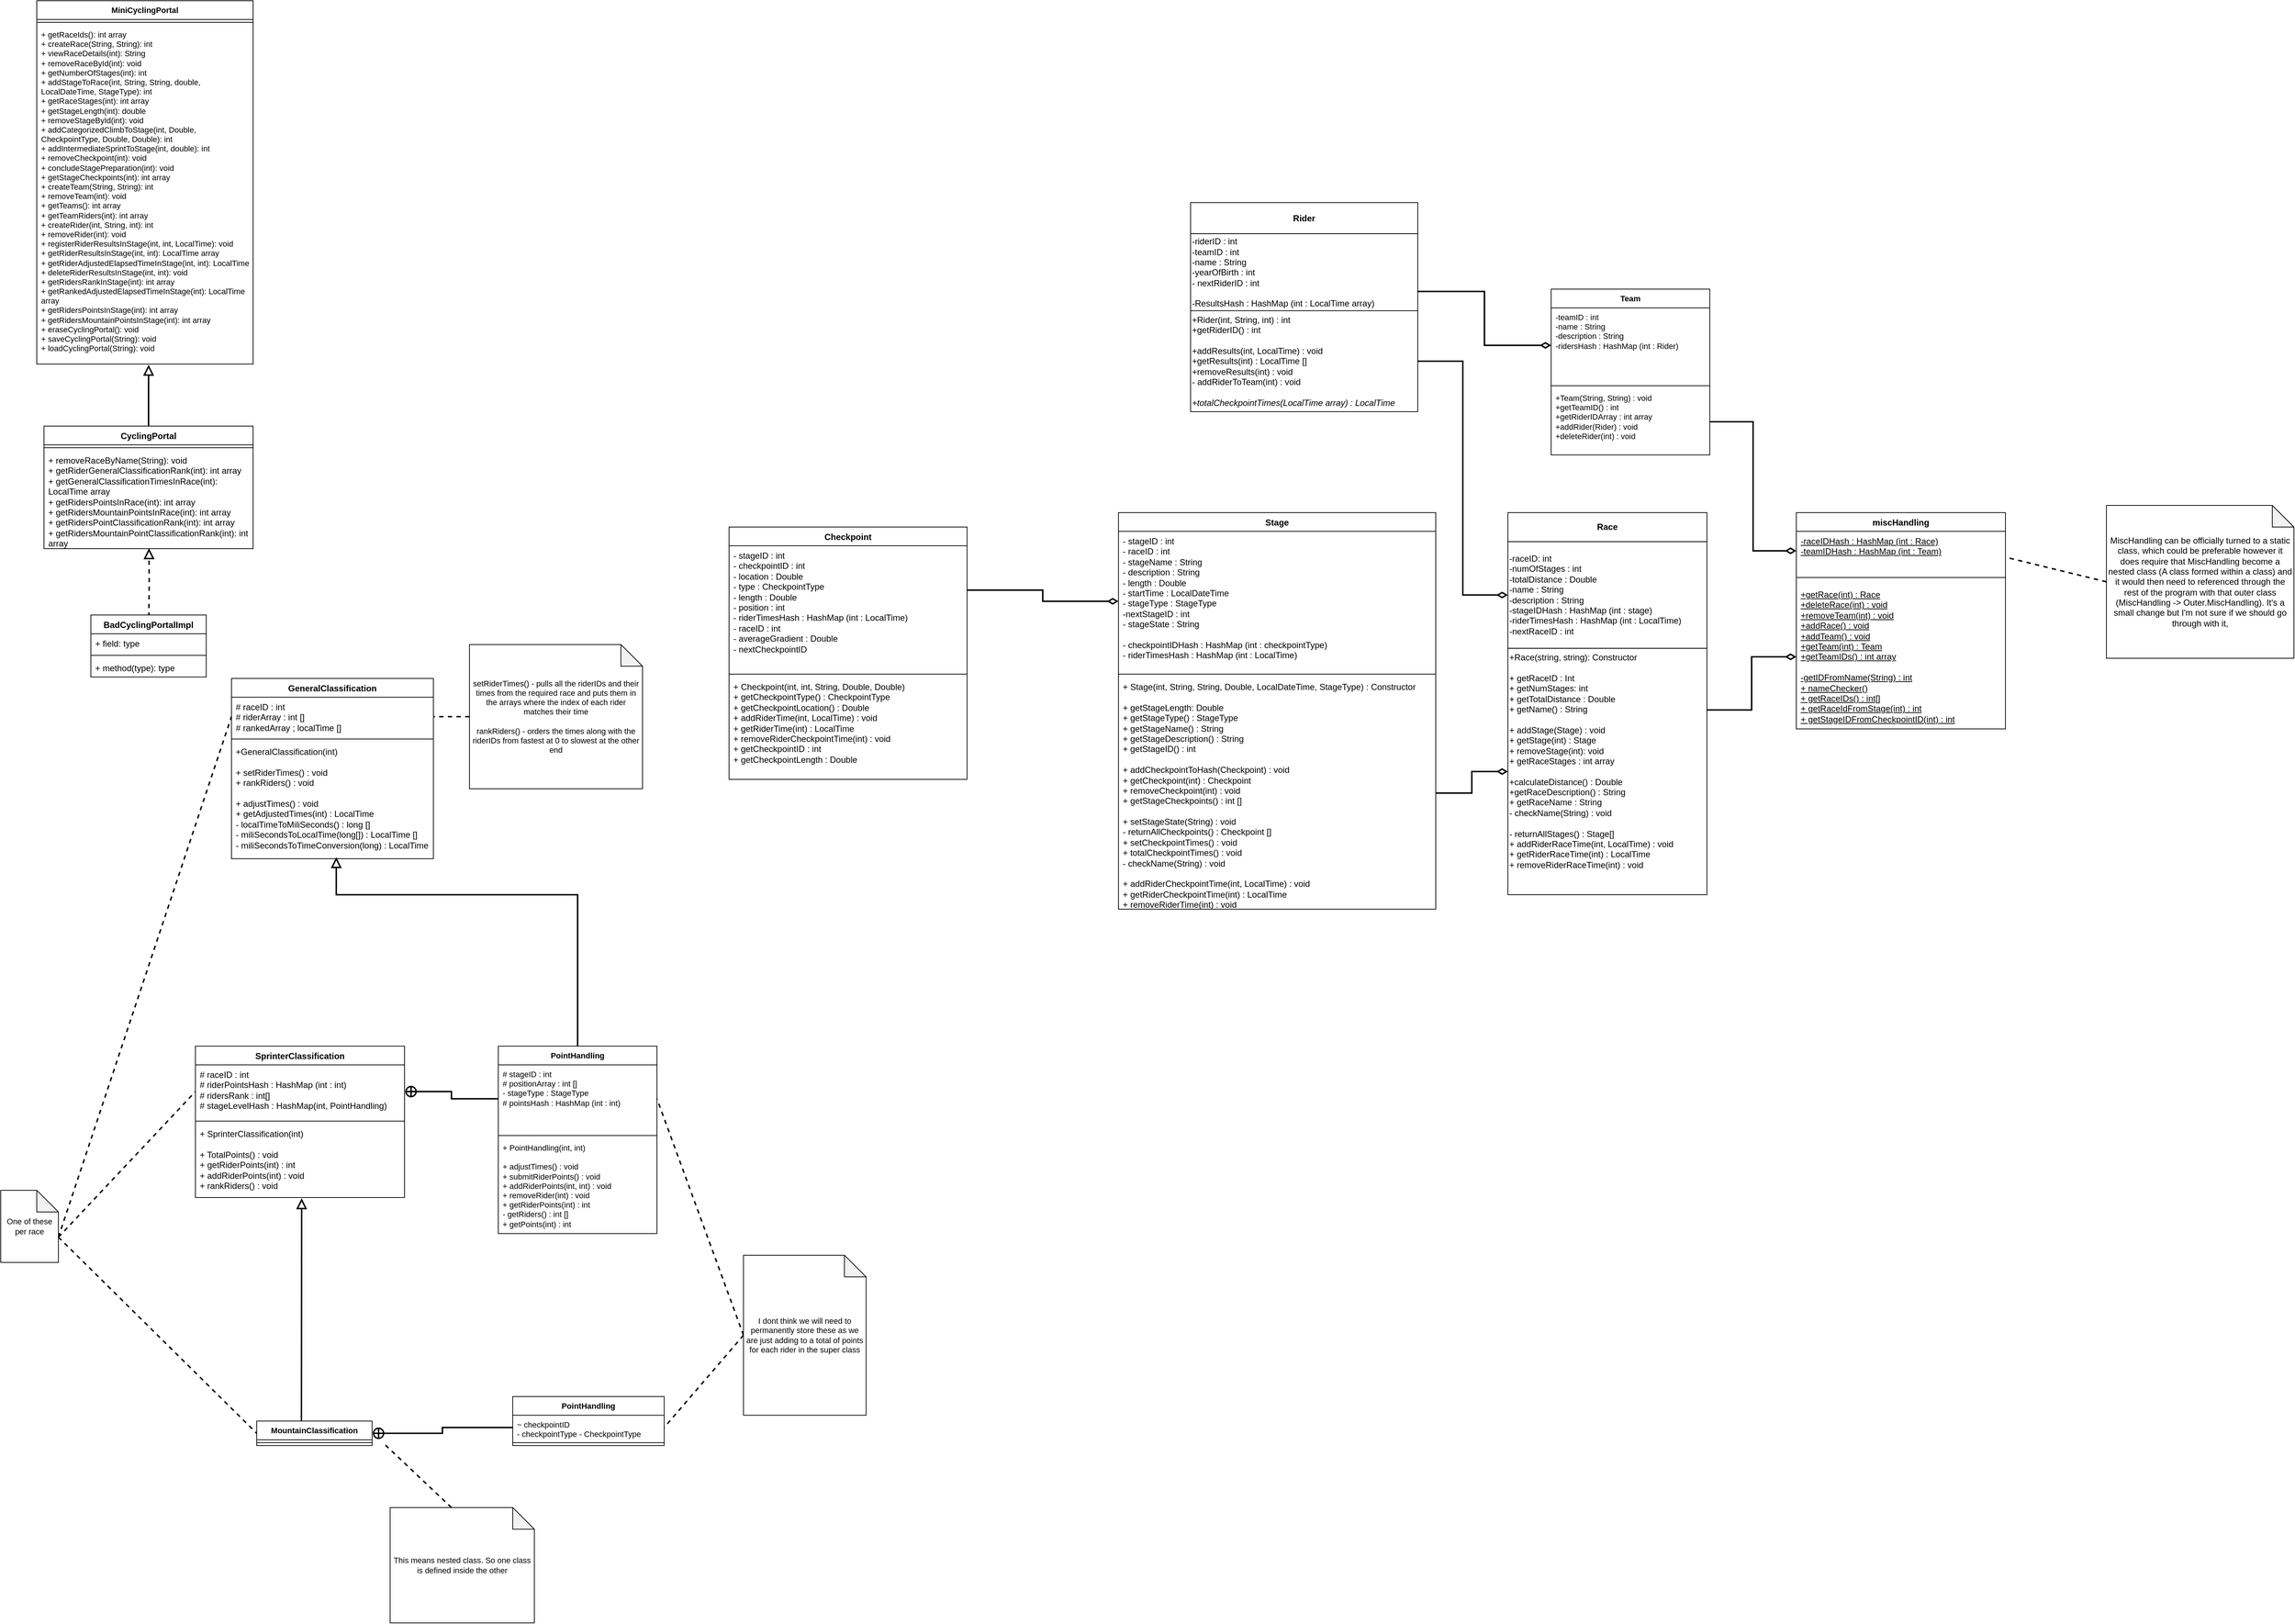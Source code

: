 <mxfile version="24.2.2" type="github">
  <diagram name="Page-1" id="q9JYpEjFwvB6e5CxQERE">
    <mxGraphModel dx="472" dy="1809" grid="1" gridSize="10" guides="1" tooltips="1" connect="1" arrows="1" fold="1" page="1" pageScale="1" pageWidth="827" pageHeight="1169" math="0" shadow="0">
      <root>
        <mxCell id="0" />
        <mxCell id="1" parent="0" />
        <mxCell id="rqDQW1-a-PWC5fzVs6pU-1" value="CyclingPortal" style="swimlane;fontStyle=1;align=center;verticalAlign=top;childLayout=stackLayout;horizontal=1;startSize=26;horizontalStack=0;resizeParent=1;resizeParentMax=0;resizeLast=0;collapsible=1;marginBottom=0;whiteSpace=wrap;html=1;" parent="1" vertex="1">
          <mxGeometry x="870" y="-120" width="290" height="170" as="geometry" />
        </mxCell>
        <mxCell id="rqDQW1-a-PWC5fzVs6pU-3" value="" style="line;strokeWidth=1;fillColor=none;align=left;verticalAlign=middle;spacingTop=-1;spacingLeft=3;spacingRight=3;rotatable=0;labelPosition=right;points=[];portConstraint=eastwest;strokeColor=inherit;" parent="rqDQW1-a-PWC5fzVs6pU-1" vertex="1">
          <mxGeometry y="26" width="290" height="8" as="geometry" />
        </mxCell>
        <mxCell id="rqDQW1-a-PWC5fzVs6pU-4" value="+ removeRaceByName(String): void&lt;br&gt;+ getRiderGeneralClassificationRank(int): int array&lt;br&gt;+ getGeneralClassificationTimesInRace(int): LocalTime array&lt;br&gt;+ getRidersPointsInRace(int): int array&lt;br&gt;+ getRidersMountainPointsInRace(int): int array&lt;br&gt;+ getRidersPointClassificationRank(int): int array&lt;br&gt;+ getRidersMountainPointClassificationRank(int): int array" style="text;strokeColor=none;fillColor=none;align=left;verticalAlign=top;spacingLeft=4;spacingRight=4;overflow=hidden;rotatable=0;points=[[0,0.5],[1,0.5]];portConstraint=eastwest;whiteSpace=wrap;html=1;" parent="rqDQW1-a-PWC5fzVs6pU-1" vertex="1">
          <mxGeometry y="34" width="290" height="136" as="geometry" />
        </mxCell>
        <mxCell id="rqDQW1-a-PWC5fzVs6pU-15" style="edgeStyle=orthogonalEdgeStyle;rounded=0;orthogonalLoop=1;jettySize=auto;html=1;strokeColor=default;strokeWidth=2;align=center;verticalAlign=middle;fontFamily=Helvetica;fontSize=11;fontColor=default;labelBackgroundColor=default;startSize=10;endArrow=block;endFill=0;endSize=10;dashed=1;entryX=0.502;entryY=0.996;entryDx=0;entryDy=0;entryPerimeter=0;exitX=0.409;exitY=-0.029;exitDx=0;exitDy=0;exitPerimeter=0;" parent="1" target="rqDQW1-a-PWC5fzVs6pU-4" edge="1">
          <mxGeometry relative="1" as="geometry">
            <mxPoint x="1000" y="96" as="targetPoint" />
            <mxPoint x="1015.44" y="144.506" as="sourcePoint" />
          </mxGeometry>
        </mxCell>
        <mxCell id="rqDQW1-a-PWC5fzVs6pU-9" value="BadCyclingPortalImpl" style="swimlane;fontStyle=1;align=center;verticalAlign=top;childLayout=stackLayout;horizontal=1;startSize=26;horizontalStack=0;resizeParent=1;resizeParentMax=0;resizeLast=0;collapsible=1;marginBottom=0;whiteSpace=wrap;html=1;" parent="1" vertex="1">
          <mxGeometry x="935" y="142" width="160" height="86" as="geometry" />
        </mxCell>
        <mxCell id="rqDQW1-a-PWC5fzVs6pU-10" value="+ field: type" style="text;strokeColor=none;fillColor=none;align=left;verticalAlign=top;spacingLeft=4;spacingRight=4;overflow=hidden;rotatable=0;points=[[0,0.5],[1,0.5]];portConstraint=eastwest;whiteSpace=wrap;html=1;" parent="rqDQW1-a-PWC5fzVs6pU-9" vertex="1">
          <mxGeometry y="26" width="160" height="26" as="geometry" />
        </mxCell>
        <mxCell id="rqDQW1-a-PWC5fzVs6pU-11" value="" style="line;strokeWidth=1;fillColor=none;align=left;verticalAlign=middle;spacingTop=-1;spacingLeft=3;spacingRight=3;rotatable=0;labelPosition=right;points=[];portConstraint=eastwest;strokeColor=inherit;" parent="rqDQW1-a-PWC5fzVs6pU-9" vertex="1">
          <mxGeometry y="52" width="160" height="8" as="geometry" />
        </mxCell>
        <mxCell id="rqDQW1-a-PWC5fzVs6pU-12" value="+ method(type): type" style="text;strokeColor=none;fillColor=none;align=left;verticalAlign=top;spacingLeft=4;spacingRight=4;overflow=hidden;rotatable=0;points=[[0,0.5],[1,0.5]];portConstraint=eastwest;whiteSpace=wrap;html=1;" parent="rqDQW1-a-PWC5fzVs6pU-9" vertex="1">
          <mxGeometry y="60" width="160" height="26" as="geometry" />
        </mxCell>
        <mxCell id="rqDQW1-a-PWC5fzVs6pU-17" value="MiniCyclingPortal" style="swimlane;fontStyle=1;align=center;verticalAlign=top;childLayout=stackLayout;horizontal=1;startSize=26;horizontalStack=0;resizeParent=1;resizeParentMax=0;resizeLast=0;collapsible=1;marginBottom=0;whiteSpace=wrap;html=1;fontFamily=Helvetica;fontSize=11;fontColor=default;labelBackgroundColor=default;" parent="1" vertex="1">
          <mxGeometry x="860" y="-710" width="300" height="504" as="geometry" />
        </mxCell>
        <mxCell id="rqDQW1-a-PWC5fzVs6pU-19" value="" style="line;strokeWidth=1;fillColor=none;align=left;verticalAlign=middle;spacingTop=-1;spacingLeft=3;spacingRight=3;rotatable=0;labelPosition=right;points=[];portConstraint=eastwest;strokeColor=inherit;fontFamily=Helvetica;fontSize=11;fontColor=default;labelBackgroundColor=default;" parent="rqDQW1-a-PWC5fzVs6pU-17" vertex="1">
          <mxGeometry y="26" width="300" height="8" as="geometry" />
        </mxCell>
        <mxCell id="rqDQW1-a-PWC5fzVs6pU-20" value="+ getRaceIds(): int array&lt;br&gt;+ createRace(String, String): int&lt;br&gt;+ viewRaceDetails(int): String&lt;br&gt;+ removeRaceById(int): void&lt;br&gt;+ getNumberOfStages(int): int&lt;br&gt;+ addStageToRace(int, String, String, double, LocalDateTime, StageType): int&lt;br&gt;+ getRaceStages(int): int array&lt;div&gt;+ getStageLength(int): double&lt;/div&gt;&lt;div&gt;+ removeStageById(int): void&lt;/div&gt;&lt;div&gt;+ addCategorizedClimbToStage(int, Double, CheckpointType, Double, Double): int&lt;/div&gt;&lt;div&gt;+ addIntermediateSprintToStage(int, double): int&lt;/div&gt;&lt;div&gt;+ removeCheckpoint(int): void&lt;/div&gt;&lt;div&gt;+ concludeStagePreparation(int): void&lt;/div&gt;&lt;div&gt;+ getStageCheckpoints(int): int array&lt;/div&gt;&lt;div&gt;+ createTeam(String, String): int&lt;/div&gt;&lt;div&gt;+ removeTeam(int): void&lt;/div&gt;&lt;div&gt;+ getTeams(): int array&lt;/div&gt;&lt;div&gt;+ getTeamRiders(int): int array&lt;/div&gt;&lt;div&gt;+ createRider(int, String, int): int&lt;/div&gt;&lt;div&gt;+ removeRider(int): void&lt;/div&gt;&lt;div&gt;+ registerRiderResultsInStage(int, int, LocalTime): void&lt;/div&gt;&lt;div&gt;+ getRiderResultsInStage(int, int): LocalTime array&lt;/div&gt;&lt;div&gt;+ getRiderAdjustedElapsedTimeInStage(int, int): LocalTime&lt;/div&gt;&lt;div&gt;+ deleteRiderResultsInStage(int, int): void&lt;/div&gt;&lt;div&gt;+ getRidersRankInStage(int): int array&lt;/div&gt;&lt;div&gt;+ getRankedAdjustedElapsedTimeInStage(int): LocalTime array&lt;/div&gt;&lt;div&gt;+ getRidersPointsInStage(int): int array&lt;/div&gt;&lt;div&gt;+ getRidersMountainPointsInStage(int): int array&lt;/div&gt;&lt;div&gt;+ eraseCyclingPortal(): void&lt;/div&gt;&lt;div&gt;+ saveCyclingPortal(String): void&lt;/div&gt;&lt;div&gt;+ loadCyclingPortal(String): void&lt;/div&gt;&lt;div&gt;&lt;br&gt;&lt;/div&gt;" style="text;strokeColor=none;fillColor=none;align=left;verticalAlign=top;spacingLeft=4;spacingRight=4;overflow=hidden;rotatable=0;points=[[0,0.5],[1,0.5]];portConstraint=eastwest;whiteSpace=wrap;html=1;fontFamily=Helvetica;fontSize=11;fontColor=default;labelBackgroundColor=default;" parent="rqDQW1-a-PWC5fzVs6pU-17" vertex="1">
          <mxGeometry y="34" width="300" height="470" as="geometry" />
        </mxCell>
        <mxCell id="rqDQW1-a-PWC5fzVs6pU-23" style="edgeStyle=orthogonalEdgeStyle;rounded=0;orthogonalLoop=1;jettySize=auto;html=1;exitX=0.5;exitY=0;exitDx=0;exitDy=0;entryX=0.517;entryY=1.002;entryDx=0;entryDy=0;entryPerimeter=0;strokeColor=default;strokeWidth=2;align=center;verticalAlign=middle;fontFamily=Helvetica;fontSize=11;fontColor=default;labelBackgroundColor=default;startSize=10;endArrow=block;endFill=0;endSize=10;" parent="1" source="rqDQW1-a-PWC5fzVs6pU-1" target="rqDQW1-a-PWC5fzVs6pU-20" edge="1">
          <mxGeometry relative="1" as="geometry" />
        </mxCell>
        <mxCell id="tfRxmP2xf75DcZiXR_N0-1" value="miscHandling" style="swimlane;fontStyle=1;align=center;verticalAlign=top;childLayout=stackLayout;horizontal=1;startSize=26;horizontalStack=0;resizeParent=1;resizeParentMax=0;resizeLast=0;collapsible=1;marginBottom=0;whiteSpace=wrap;html=1;" parent="1" vertex="1">
          <mxGeometry x="3300" width="290" height="300" as="geometry" />
        </mxCell>
        <mxCell id="tfRxmP2xf75DcZiXR_N0-2" value="&lt;u&gt;-raceIDHash : HashMap (int : Race)&lt;br&gt;-teamIDHash : HashMap (int : Team)&lt;/u&gt;" style="text;strokeColor=none;fillColor=none;align=left;verticalAlign=top;spacingLeft=4;spacingRight=4;overflow=hidden;rotatable=0;points=[[0,0.5],[1,0.5]];portConstraint=eastwest;whiteSpace=wrap;html=1;" parent="tfRxmP2xf75DcZiXR_N0-1" vertex="1">
          <mxGeometry y="26" width="290" height="54" as="geometry" />
        </mxCell>
        <mxCell id="tfRxmP2xf75DcZiXR_N0-3" value="" style="line;strokeWidth=1;fillColor=none;align=left;verticalAlign=middle;spacingTop=-1;spacingLeft=3;spacingRight=3;rotatable=0;labelPosition=right;points=[];portConstraint=eastwest;strokeColor=inherit;" parent="tfRxmP2xf75DcZiXR_N0-1" vertex="1">
          <mxGeometry y="80" width="290" height="20" as="geometry" />
        </mxCell>
        <mxCell id="tfRxmP2xf75DcZiXR_N0-4" value="&lt;div&gt;&lt;u&gt;+getRace(int) : Race&lt;/u&gt;&lt;/div&gt;&lt;div&gt;&lt;u&gt;+deleteRace(int) : void&lt;br&gt;&lt;/u&gt;&lt;/div&gt;&lt;u&gt;+removeTeam(int) : void&lt;br&gt;+addRace() : void&lt;br&gt;+addTeam() : void&lt;/u&gt;&lt;div&gt;&lt;u&gt;+getTeam(int) : Team&lt;br&gt;&lt;/u&gt;&lt;/div&gt;&lt;div&gt;&lt;u&gt;+getTeamIDs() : int array&lt;/u&gt;&lt;/div&gt;&lt;div&gt;&lt;u&gt;&lt;br&gt;&lt;/u&gt;&lt;/div&gt;&lt;div&gt;&lt;u&gt;-getIDFromName(String) : int&lt;br&gt;&lt;/u&gt;&lt;/div&gt;&lt;div&gt;&lt;u&gt;+ nameChecker()&lt;/u&gt;&lt;/div&gt;&lt;div&gt;&lt;u&gt;+ getRaceIDs() : int[]&lt;/u&gt;&lt;/div&gt;&lt;div&gt;&lt;u&gt;+ getRaceIdFromStage(int) : int&lt;/u&gt;&lt;/div&gt;&lt;div&gt;&lt;u&gt;+ getStageIDFromCheckpointID(int) : int&lt;/u&gt;&lt;br&gt;&lt;/div&gt;" style="text;strokeColor=none;fillColor=none;align=left;verticalAlign=top;spacingLeft=4;spacingRight=4;overflow=hidden;rotatable=0;points=[[0,0.5],[1,0.5]];portConstraint=eastwest;whiteSpace=wrap;html=1;" parent="tfRxmP2xf75DcZiXR_N0-1" vertex="1">
          <mxGeometry y="100" width="290" height="200" as="geometry" />
        </mxCell>
        <mxCell id="tfRxmP2xf75DcZiXR_N0-5" value="" style="group" parent="1" vertex="1" connectable="0">
          <mxGeometry x="2900" width="276" height="530" as="geometry" />
        </mxCell>
        <mxCell id="tfRxmP2xf75DcZiXR_N0-6" value="&lt;b&gt;Race&lt;/b&gt;" style="rounded=0;whiteSpace=wrap;html=1;" parent="tfRxmP2xf75DcZiXR_N0-5" vertex="1">
          <mxGeometry width="276.0" height="40.345" as="geometry" />
        </mxCell>
        <mxCell id="tfRxmP2xf75DcZiXR_N0-7" value="-raceID: int&lt;br&gt;&lt;div&gt;-numOfStages : int&lt;br&gt;&lt;/div&gt;&lt;div&gt;-totalDistance : Double&lt;br&gt;&lt;/div&gt;&lt;div&gt;-name : String&lt;br&gt;&lt;/div&gt;&lt;div&gt;-description : String&lt;br&gt;&lt;/div&gt;&lt;div&gt;-stageIDHash : HashMap (int : stage)&lt;br&gt;&lt;/div&gt;&lt;div&gt;-riderTimesHash : HashMap (int : LocalTime)&lt;/div&gt;&lt;div&gt;-nextRaceID : int&lt;br&gt;&lt;/div&gt;" style="rounded=0;whiteSpace=wrap;html=1;align=left;" parent="tfRxmP2xf75DcZiXR_N0-5" vertex="1">
          <mxGeometry y="40.345" width="276.0" height="147.931" as="geometry" />
        </mxCell>
        <mxCell id="tfRxmP2xf75DcZiXR_N0-8" value="&lt;div&gt;&lt;br&gt;&lt;/div&gt;+Race(string, string): Constructor&lt;div&gt;&lt;br&gt;&lt;div align=&quot;left&quot;&gt;+ getRaceID : Int &lt;br&gt;&lt;/div&gt;&lt;div align=&quot;left&quot;&gt;+ getNumStages: int&lt;/div&gt;&lt;div align=&quot;left&quot;&gt;+ getTotalDistance : Double&lt;br&gt;&lt;/div&gt;&lt;div align=&quot;left&quot;&gt;+ getName() : String&lt;/div&gt;&lt;div align=&quot;left&quot;&gt;&lt;br&gt;&lt;/div&gt;&lt;div&gt;+ addStage(Stage) : void&lt;br&gt;&lt;/div&gt;&lt;div&gt;+ getStage(int) : Stage&lt;/div&gt;&lt;div&gt;+ removeStage(int): void&lt;br&gt;&lt;/div&gt;&lt;div&gt;+ getRaceStages : int array&lt;/div&gt;&lt;div&gt;&lt;br&gt;&lt;/div&gt;&lt;div&gt;+calculateDistance() : Double&lt;/div&gt;&lt;div&gt;+getRaceDescription() : String&lt;/div&gt;&lt;div&gt;+ getRaceName : String&lt;/div&gt;&lt;div&gt;- checkName(String) : void&lt;/div&gt;&lt;div&gt;&lt;br&gt;&lt;/div&gt;&lt;div&gt;- returnAllStages() : Stage[]&lt;br&gt;&lt;/div&gt;&lt;div&gt;+ addRiderRaceTime(int, LocalTime) : void&lt;/div&gt;&lt;div&gt;+ getRiderRaceTime(int) : LocalTime&lt;/div&gt;&lt;div&gt;+ removeRiderRaceTime(int) : void&lt;/div&gt;&lt;div&gt;&lt;br&gt;&lt;/div&gt;&lt;div&gt;&lt;br&gt;&lt;/div&gt;&lt;div&gt;&lt;br&gt;&lt;/div&gt;&lt;/div&gt;" style="rounded=0;whiteSpace=wrap;html=1;align=left;" parent="tfRxmP2xf75DcZiXR_N0-5" vertex="1">
          <mxGeometry y="188.28" width="276" height="341.72" as="geometry" />
        </mxCell>
        <mxCell id="tfRxmP2xf75DcZiXR_N0-10" value="Stage" style="swimlane;fontStyle=1;align=center;verticalAlign=top;childLayout=stackLayout;horizontal=1;startSize=26;horizontalStack=0;resizeParent=1;resizeParentMax=0;resizeLast=0;collapsible=1;marginBottom=0;whiteSpace=wrap;html=1;" parent="1" vertex="1">
          <mxGeometry x="2360" width="440" height="550" as="geometry" />
        </mxCell>
        <mxCell id="tfRxmP2xf75DcZiXR_N0-11" value="&lt;div&gt;- stageID : int&lt;br&gt;&lt;/div&gt;&lt;div&gt;- raceID : int&lt;br&gt;&lt;/div&gt;&lt;div&gt;- stageName : String&lt;br&gt;&lt;/div&gt;&lt;div&gt;- description : String&lt;br&gt;&lt;/div&gt;&lt;div&gt;- length : Double&lt;br&gt;&lt;/div&gt;&lt;div&gt;- startTime : LocalDateTime&lt;br&gt;&lt;/div&gt;&lt;div&gt;- stageType : StageType&lt;/div&gt;&lt;div&gt;-nextStageID : int&lt;/div&gt;&lt;div&gt;- stageState : String&lt;br&gt;&lt;/div&gt;&lt;div&gt;&lt;br&gt;&lt;/div&gt;&lt;div&gt;- checkpointIDHash : HashMap (int : checkpointType)&lt;br&gt;&lt;/div&gt;&lt;div&gt;- riderTimesHash : HashMap (int : LocalTime)&lt;/div&gt;" style="text;strokeColor=none;fillColor=none;align=left;verticalAlign=top;spacingLeft=4;spacingRight=4;overflow=hidden;rotatable=0;points=[[0,0.5],[1,0.5]];portConstraint=eastwest;whiteSpace=wrap;html=1;" parent="tfRxmP2xf75DcZiXR_N0-10" vertex="1">
          <mxGeometry y="26" width="440" height="194" as="geometry" />
        </mxCell>
        <mxCell id="tfRxmP2xf75DcZiXR_N0-12" value="" style="line;strokeWidth=1;fillColor=none;align=left;verticalAlign=middle;spacingTop=-1;spacingLeft=3;spacingRight=3;rotatable=0;labelPosition=right;points=[];portConstraint=eastwest;strokeColor=inherit;" parent="tfRxmP2xf75DcZiXR_N0-10" vertex="1">
          <mxGeometry y="220" width="440" height="8" as="geometry" />
        </mxCell>
        <mxCell id="tfRxmP2xf75DcZiXR_N0-13" value="&lt;div&gt;+ Stage(int, String, String, Double, LocalDateTime, StageType) : Constructor&lt;/div&gt;&lt;div&gt;&lt;br&gt;&lt;/div&gt;&lt;div&gt;+ getStageLength: Double&lt;/div&gt;&lt;div&gt;+ getStageType() : StageType&lt;/div&gt;&lt;div&gt;+ getStageName() : String&lt;/div&gt;&lt;div&gt;+ getStageDescription() : String&lt;/div&gt;&lt;div&gt;+ getStageID() : int&lt;br&gt;&lt;/div&gt;&lt;div&gt;&lt;br&gt;&lt;/div&gt;&lt;div&gt;+ addCheckpointToHash(Checkpoint) : void&lt;/div&gt;&lt;div&gt;+ getCheckpoint(int) : Checkpoint&lt;/div&gt;&lt;div&gt;+ removeCheckpoint(int) : void&lt;/div&gt;&lt;div&gt;+ getStageCheckpoints() : int []&lt;/div&gt;&lt;div&gt;&lt;br&gt;&lt;/div&gt;&lt;div&gt;+ setStageState(String) : void&lt;br&gt;&lt;/div&gt;&lt;div&gt;- returnAllCheckpoints() : Checkpoint []&lt;/div&gt;&lt;div&gt;+ setCheckpointTimes() : void&lt;/div&gt;&lt;div&gt;+ totalCheckpointTimes() : void&lt;/div&gt;&lt;div&gt;- checkName(String) : void&lt;br&gt;&lt;div&gt;&lt;br&gt;&lt;/div&gt;&lt;div&gt;+ addRiderCheckpointTime(int, LocalTime) : void&lt;/div&gt;&lt;div&gt;+ getRiderCheckpointTime(int) : LocalTime&lt;/div&gt;&lt;div&gt;+ removeRiderTime(int) : void&lt;/div&gt;&lt;/div&gt;" style="text;strokeColor=none;fillColor=none;align=left;verticalAlign=top;spacingLeft=4;spacingRight=4;overflow=hidden;rotatable=0;points=[[0,0.5],[1,0.5]];portConstraint=eastwest;whiteSpace=wrap;html=1;" parent="tfRxmP2xf75DcZiXR_N0-10" vertex="1">
          <mxGeometry y="228" width="440" height="322" as="geometry" />
        </mxCell>
        <mxCell id="tfRxmP2xf75DcZiXR_N0-14" style="edgeStyle=orthogonalEdgeStyle;rounded=0;orthogonalLoop=1;jettySize=auto;html=1;exitX=1;exitY=0.5;exitDx=0;exitDy=0;entryX=0;entryY=0.5;entryDx=0;entryDy=0;strokeColor=default;strokeWidth=2;align=center;verticalAlign=middle;fontFamily=Helvetica;fontSize=11;fontColor=default;labelBackgroundColor=default;startSize=10;endArrow=diamondThin;endFill=0;endSize=10;" parent="1" source="tfRxmP2xf75DcZiXR_N0-13" target="tfRxmP2xf75DcZiXR_N0-8" edge="1">
          <mxGeometry relative="1" as="geometry" />
        </mxCell>
        <mxCell id="tfRxmP2xf75DcZiXR_N0-22" style="edgeStyle=orthogonalEdgeStyle;rounded=0;orthogonalLoop=1;jettySize=auto;html=1;exitX=1;exitY=0.25;exitDx=0;exitDy=0;entryX=0;entryY=0.5;entryDx=0;entryDy=0;strokeColor=default;strokeWidth=2;align=center;verticalAlign=middle;fontFamily=Helvetica;fontSize=11;fontColor=default;labelBackgroundColor=default;startSize=10;endArrow=diamondThin;endFill=0;endSize=10;" parent="1" source="tfRxmP2xf75DcZiXR_N0-24" target="tfRxmP2xf75DcZiXR_N0-11" edge="1">
          <mxGeometry relative="1" as="geometry">
            <mxPoint x="2157" y="52.5" as="sourcePoint" />
          </mxGeometry>
        </mxCell>
        <mxCell id="tfRxmP2xf75DcZiXR_N0-24" value="Checkpoint" style="swimlane;fontStyle=1;align=center;verticalAlign=top;childLayout=stackLayout;horizontal=1;startSize=26;horizontalStack=0;resizeParent=1;resizeParentMax=0;resizeLast=0;collapsible=1;marginBottom=0;whiteSpace=wrap;html=1;" parent="1" vertex="1">
          <mxGeometry x="1820" y="20" width="330" height="350" as="geometry" />
        </mxCell>
        <mxCell id="tfRxmP2xf75DcZiXR_N0-25" value="&lt;div&gt;- stageID : int&lt;br&gt;&lt;/div&gt;&lt;div&gt;- checkpointID : int&lt;br&gt;&lt;/div&gt;&lt;div&gt;- location : Double&lt;br&gt;&lt;/div&gt;&lt;div&gt;- type : CheckpointType&lt;br&gt;&lt;/div&gt;&lt;div&gt;- length : Double&lt;/div&gt;&lt;div&gt;- position : int&lt;/div&gt;&lt;div&gt;- riderTimesHash : HashMap (int : LocalTime)&lt;/div&gt;&lt;div&gt;- raceID : int&lt;/div&gt;&lt;div&gt;- averageGradient : Double &lt;br&gt;&lt;/div&gt;&lt;div&gt;- nextCheckpointID&lt;br&gt;&lt;/div&gt;" style="text;strokeColor=none;fillColor=none;align=left;verticalAlign=top;spacingLeft=4;spacingRight=4;overflow=hidden;rotatable=0;points=[[0,0.5],[1,0.5]];portConstraint=eastwest;whiteSpace=wrap;html=1;" parent="tfRxmP2xf75DcZiXR_N0-24" vertex="1">
          <mxGeometry y="26" width="330" height="174" as="geometry" />
        </mxCell>
        <mxCell id="tfRxmP2xf75DcZiXR_N0-26" value="" style="line;strokeWidth=1;fillColor=none;align=left;verticalAlign=middle;spacingTop=-1;spacingLeft=3;spacingRight=3;rotatable=0;labelPosition=right;points=[];portConstraint=eastwest;strokeColor=inherit;" parent="tfRxmP2xf75DcZiXR_N0-24" vertex="1">
          <mxGeometry y="200" width="330" height="8" as="geometry" />
        </mxCell>
        <mxCell id="tfRxmP2xf75DcZiXR_N0-27" value="+ Checkpoint(int, int, String, Double, Double)&lt;div&gt;+ getCheckpointType() : CheckpointType&lt;/div&gt;&lt;div&gt;+ getCheckpointLocation() : Double&lt;/div&gt;&lt;div&gt;+ addRiderTime(int, LocalTime) : void&lt;/div&gt;&lt;div&gt;+ getRiderTime(int) : LocalTime&lt;/div&gt;&lt;div&gt;+ removeRiderCheckpointTime(int) : void&lt;/div&gt;&lt;div&gt;+ getCheckpointID : int&lt;/div&gt;&lt;div&gt;+ getCheckpointLength : Double&lt;/div&gt;&lt;div&gt;&lt;br&gt;&lt;/div&gt;" style="text;strokeColor=none;fillColor=none;align=left;verticalAlign=top;spacingLeft=4;spacingRight=4;overflow=hidden;rotatable=0;points=[[0,0.5],[1,0.5]];portConstraint=eastwest;whiteSpace=wrap;html=1;" parent="tfRxmP2xf75DcZiXR_N0-24" vertex="1">
          <mxGeometry y="208" width="330" height="142" as="geometry" />
        </mxCell>
        <mxCell id="tfRxmP2xf75DcZiXR_N0-30" value="" style="group" parent="1" vertex="1" connectable="0">
          <mxGeometry x="2460" y="-430" width="315" height="400" as="geometry" />
        </mxCell>
        <mxCell id="tfRxmP2xf75DcZiXR_N0-31" value="&lt;b&gt;Rider&lt;/b&gt;" style="rounded=0;whiteSpace=wrap;html=1;" parent="tfRxmP2xf75DcZiXR_N0-30" vertex="1">
          <mxGeometry width="315" height="43.125" as="geometry" />
        </mxCell>
        <mxCell id="tfRxmP2xf75DcZiXR_N0-32" value="-riderID : int&lt;div&gt;-teamID : int&lt;/div&gt;&lt;div&gt;-name : String&lt;/div&gt;&lt;div&gt;-yearOfBirth : int&lt;/div&gt;&lt;div&gt;- nextRiderID : int&lt;br&gt;&lt;/div&gt;&lt;div&gt;&lt;br&gt;&lt;/div&gt;-ResultsHash : HashMap (int : LocalTime array) " style="rounded=0;whiteSpace=wrap;html=1;align=left;" parent="tfRxmP2xf75DcZiXR_N0-30" vertex="1">
          <mxGeometry y="43.13" width="315" height="106.87" as="geometry" />
        </mxCell>
        <mxCell id="tfRxmP2xf75DcZiXR_N0-33" value="&lt;div align=&quot;left&quot;&gt;+Rider(int, String, int) : int&lt;br&gt;&lt;/div&gt;&lt;div align=&quot;left&quot;&gt;+getRiderID() : int&lt;/div&gt;&lt;div align=&quot;left&quot;&gt;&lt;br&gt;&lt;/div&gt;+addResults(int, LocalTime) : void&lt;br&gt;+getResults(int) : LocalTime []&lt;div&gt;&lt;div&gt;+removeResults(int) : void&lt;/div&gt;&lt;div&gt;- addRiderToTeam(int) : void&lt;br&gt;&lt;/div&gt;&lt;div&gt;&lt;br&gt;&lt;/div&gt;&lt;div&gt;&lt;i&gt;+totalCheckpointTimes(LocalTime array) : LocalTime&lt;/i&gt;&lt;/div&gt;&lt;/div&gt;" style="rounded=0;whiteSpace=wrap;html=1;align=left;" parent="tfRxmP2xf75DcZiXR_N0-30" vertex="1">
          <mxGeometry y="150" width="315" height="140" as="geometry" />
        </mxCell>
        <mxCell id="tfRxmP2xf75DcZiXR_N0-35" value="Team" style="swimlane;fontStyle=1;align=center;verticalAlign=top;childLayout=stackLayout;horizontal=1;startSize=26;horizontalStack=0;resizeParent=1;resizeParentMax=0;resizeLast=0;collapsible=1;marginBottom=0;whiteSpace=wrap;html=1;fontFamily=Helvetica;fontSize=11;fontColor=default;labelBackgroundColor=default;" parent="1" vertex="1">
          <mxGeometry x="2960" y="-310" width="220" height="230" as="geometry" />
        </mxCell>
        <mxCell id="tfRxmP2xf75DcZiXR_N0-36" value="-teamID : int&lt;br&gt;-name : String&lt;br&gt;-description : String&lt;br&gt;-ridersHash : HashMap (int : Rider)&lt;br&gt;&lt;div&gt;&lt;br&gt;&lt;/div&gt;" style="text;strokeColor=none;fillColor=none;align=left;verticalAlign=top;spacingLeft=4;spacingRight=4;overflow=hidden;rotatable=0;points=[[0,0.5],[1,0.5]];portConstraint=eastwest;whiteSpace=wrap;html=1;fontFamily=Helvetica;fontSize=11;fontColor=default;labelBackgroundColor=default;" parent="tfRxmP2xf75DcZiXR_N0-35" vertex="1">
          <mxGeometry y="26" width="220" height="104" as="geometry" />
        </mxCell>
        <mxCell id="tfRxmP2xf75DcZiXR_N0-37" value="" style="line;strokeWidth=1;fillColor=none;align=left;verticalAlign=middle;spacingTop=-1;spacingLeft=3;spacingRight=3;rotatable=0;labelPosition=right;points=[];portConstraint=eastwest;strokeColor=inherit;fontFamily=Helvetica;fontSize=11;fontColor=default;labelBackgroundColor=default;" parent="tfRxmP2xf75DcZiXR_N0-35" vertex="1">
          <mxGeometry y="130" width="220" height="8" as="geometry" />
        </mxCell>
        <mxCell id="tfRxmP2xf75DcZiXR_N0-38" value="+Team(String, String) : void&lt;div&gt;+getTeamID() : int&lt;br&gt;+getRiderIDArray : int array&lt;br&gt;+addRider(Rider) : void&lt;br&gt;+deleteRider(int) : void&lt;div&gt;&lt;br&gt;&lt;/div&gt;&lt;/div&gt;" style="text;strokeColor=none;fillColor=none;align=left;verticalAlign=top;spacingLeft=4;spacingRight=4;overflow=hidden;rotatable=0;points=[[0,0.5],[1,0.5]];portConstraint=eastwest;whiteSpace=wrap;html=1;fontFamily=Helvetica;fontSize=11;fontColor=default;labelBackgroundColor=default;" parent="tfRxmP2xf75DcZiXR_N0-35" vertex="1">
          <mxGeometry y="138" width="220" height="92" as="geometry" />
        </mxCell>
        <mxCell id="tfRxmP2xf75DcZiXR_N0-39" style="edgeStyle=orthogonalEdgeStyle;rounded=0;orthogonalLoop=1;jettySize=auto;html=1;exitX=1;exitY=0.75;exitDx=0;exitDy=0;entryX=0;entryY=0.5;entryDx=0;entryDy=0;strokeColor=default;strokeWidth=2;align=center;verticalAlign=middle;fontFamily=Helvetica;fontSize=11;fontColor=default;labelBackgroundColor=default;startSize=10;endArrow=diamondThin;endFill=0;endSize=10;" parent="1" source="tfRxmP2xf75DcZiXR_N0-32" target="tfRxmP2xf75DcZiXR_N0-36" edge="1">
          <mxGeometry relative="1" as="geometry" />
        </mxCell>
        <mxCell id="tfRxmP2xf75DcZiXR_N0-42" style="edgeStyle=orthogonalEdgeStyle;rounded=0;orthogonalLoop=1;jettySize=auto;html=1;exitX=1;exitY=0.25;exitDx=0;exitDy=0;entryX=0;entryY=0.5;entryDx=0;entryDy=0;strokeColor=default;strokeWidth=2;align=center;verticalAlign=middle;fontFamily=Helvetica;fontSize=11;fontColor=default;labelBackgroundColor=default;startSize=10;endArrow=diamondThin;endFill=0;endSize=10;" parent="1" source="tfRxmP2xf75DcZiXR_N0-8" target="tfRxmP2xf75DcZiXR_N0-4" edge="1">
          <mxGeometry relative="1" as="geometry" />
        </mxCell>
        <mxCell id="tfRxmP2xf75DcZiXR_N0-43" style="edgeStyle=orthogonalEdgeStyle;rounded=0;orthogonalLoop=1;jettySize=auto;html=1;exitX=1;exitY=0.5;exitDx=0;exitDy=0;strokeColor=default;strokeWidth=2;align=center;verticalAlign=middle;fontFamily=Helvetica;fontSize=11;fontColor=default;labelBackgroundColor=default;startSize=10;endArrow=diamondThin;endFill=0;endSize=10;entryX=0;entryY=0.5;entryDx=0;entryDy=0;" parent="1" source="tfRxmP2xf75DcZiXR_N0-33" target="tfRxmP2xf75DcZiXR_N0-7" edge="1">
          <mxGeometry relative="1" as="geometry">
            <mxPoint x="2870.0" y="60" as="targetPoint" />
          </mxGeometry>
        </mxCell>
        <mxCell id="tfRxmP2xf75DcZiXR_N0-44" style="edgeStyle=orthogonalEdgeStyle;rounded=0;orthogonalLoop=1;jettySize=auto;html=1;exitX=1;exitY=0.5;exitDx=0;exitDy=0;entryX=0;entryY=0.5;entryDx=0;entryDy=0;strokeColor=default;strokeWidth=2;align=center;verticalAlign=middle;fontFamily=Helvetica;fontSize=11;fontColor=default;labelBackgroundColor=default;startSize=10;endArrow=diamondThin;endFill=0;endSize=10;" parent="1" source="tfRxmP2xf75DcZiXR_N0-38" target="tfRxmP2xf75DcZiXR_N0-2" edge="1">
          <mxGeometry relative="1" as="geometry" />
        </mxCell>
        <mxCell id="mWGUqCNX3oqDIndH8GYK-1" value="MiscHandling can be officially turned to a static class, which could be preferable however it does require that MiscHandling become a nested class (A class formed within a class) and it would then need to referenced through the rest of the program with that outer class (MiscHandling -&amp;gt; Outer.MiscHandling). It&#39;s a small change but I&#39;m not sure if we should go through with it," style="shape=note;whiteSpace=wrap;html=1;backgroundOutline=1;darkOpacity=0.05;" parent="1" vertex="1">
          <mxGeometry x="3730" y="-10" width="260" height="212" as="geometry" />
        </mxCell>
        <mxCell id="mWGUqCNX3oqDIndH8GYK-3" style="rounded=0;orthogonalLoop=1;jettySize=auto;html=1;exitX=0;exitY=0.5;exitDx=0;exitDy=0;exitPerimeter=0;entryX=1.01;entryY=0.676;entryDx=0;entryDy=0;entryPerimeter=0;strokeColor=default;strokeWidth=2;align=center;verticalAlign=middle;fontFamily=Helvetica;fontSize=11;fontColor=default;labelBackgroundColor=default;startSize=10;endArrow=none;endFill=0;endSize=10;dashed=1;" parent="1" source="mWGUqCNX3oqDIndH8GYK-1" target="tfRxmP2xf75DcZiXR_N0-2" edge="1">
          <mxGeometry relative="1" as="geometry" />
        </mxCell>
        <mxCell id="award6y_DOidWldGOrNe-6" value="SprinterClassification" style="swimlane;fontStyle=1;align=center;verticalAlign=top;childLayout=stackLayout;horizontal=1;startSize=26;horizontalStack=0;resizeParent=1;resizeParentMax=0;resizeLast=0;collapsible=1;marginBottom=0;whiteSpace=wrap;html=1;" parent="1" vertex="1">
          <mxGeometry x="1080" y="740" width="290" height="210" as="geometry" />
        </mxCell>
        <mxCell id="award6y_DOidWldGOrNe-7" value="&lt;div&gt;# raceID : int&lt;/div&gt;# riderPointsHash : HashMap (int : int)&lt;div&gt;# ridersRank : int[]&lt;/div&gt;&lt;div&gt;# stageLevelHash : HashMap(int, PointHandling)&lt;br&gt;&lt;/div&gt;" style="text;strokeColor=none;fillColor=none;align=left;verticalAlign=top;spacingLeft=4;spacingRight=4;overflow=hidden;rotatable=0;points=[[0,0.5],[1,0.5]];portConstraint=eastwest;whiteSpace=wrap;html=1;" parent="award6y_DOidWldGOrNe-6" vertex="1">
          <mxGeometry y="26" width="290" height="74" as="geometry" />
        </mxCell>
        <mxCell id="award6y_DOidWldGOrNe-8" value="" style="line;strokeWidth=1;fillColor=none;align=left;verticalAlign=middle;spacingTop=-1;spacingLeft=3;spacingRight=3;rotatable=0;labelPosition=right;points=[];portConstraint=eastwest;strokeColor=inherit;" parent="award6y_DOidWldGOrNe-6" vertex="1">
          <mxGeometry y="100" width="290" height="8" as="geometry" />
        </mxCell>
        <mxCell id="award6y_DOidWldGOrNe-9" value="&lt;div&gt;+ SprinterClassification(int)&lt;br&gt;&lt;/div&gt;&lt;div&gt;&lt;br&gt;&lt;/div&gt;&lt;div&gt;+ TotalPoints() : void&lt;/div&gt;&lt;div&gt;+ getRiderPoints(int) : int&lt;/div&gt;&lt;div&gt;+ addRiderPoints(int) : void&lt;/div&gt;+ rankRiders() : void" style="text;strokeColor=none;fillColor=none;align=left;verticalAlign=top;spacingLeft=4;spacingRight=4;overflow=hidden;rotatable=0;points=[[0,0.5],[1,0.5]];portConstraint=eastwest;whiteSpace=wrap;html=1;" parent="award6y_DOidWldGOrNe-6" vertex="1">
          <mxGeometry y="108" width="290" height="102" as="geometry" />
        </mxCell>
        <mxCell id="award6y_DOidWldGOrNe-10" style="edgeStyle=orthogonalEdgeStyle;rounded=0;orthogonalLoop=1;jettySize=auto;html=1;exitX=0.5;exitY=0;exitDx=0;exitDy=0;entryX=0.519;entryY=0.987;entryDx=0;entryDy=0;entryPerimeter=0;strokeColor=default;strokeWidth=2;align=center;verticalAlign=middle;fontFamily=Helvetica;fontSize=11;fontColor=default;labelBackgroundColor=default;startSize=10;endArrow=block;endFill=0;endSize=10;" parent="1" source="award6y_DOidWldGOrNe-16" target="award6y_DOidWldGOrNe-4" edge="1">
          <mxGeometry relative="1" as="geometry">
            <Array as="points">
              <mxPoint x="1610" y="530" />
              <mxPoint x="1275" y="530" />
            </Array>
          </mxGeometry>
        </mxCell>
        <mxCell id="award6y_DOidWldGOrNe-11" value="MountainClassification" style="swimlane;fontStyle=1;align=center;verticalAlign=top;childLayout=stackLayout;horizontal=1;startSize=26;horizontalStack=0;resizeParent=1;resizeParentMax=0;resizeLast=0;collapsible=1;marginBottom=0;whiteSpace=wrap;html=1;fontFamily=Helvetica;fontSize=11;fontColor=default;labelBackgroundColor=default;" parent="1" vertex="1">
          <mxGeometry x="1165" y="1260" width="160" height="34" as="geometry" />
        </mxCell>
        <mxCell id="award6y_DOidWldGOrNe-13" value="" style="line;strokeWidth=1;fillColor=none;align=left;verticalAlign=middle;spacingTop=-1;spacingLeft=3;spacingRight=3;rotatable=0;labelPosition=right;points=[];portConstraint=eastwest;strokeColor=inherit;fontFamily=Helvetica;fontSize=11;fontColor=default;labelBackgroundColor=default;" parent="award6y_DOidWldGOrNe-11" vertex="1">
          <mxGeometry y="26" width="160" height="8" as="geometry" />
        </mxCell>
        <mxCell id="award6y_DOidWldGOrNe-16" value="PointHandling" style="swimlane;fontStyle=1;align=center;verticalAlign=top;childLayout=stackLayout;horizontal=1;startSize=26;horizontalStack=0;resizeParent=1;resizeParentMax=0;resizeLast=0;collapsible=1;marginBottom=0;whiteSpace=wrap;html=1;fontFamily=Helvetica;fontSize=11;fontColor=default;labelBackgroundColor=default;" parent="1" vertex="1">
          <mxGeometry x="1500" y="740" width="220" height="260" as="geometry" />
        </mxCell>
        <mxCell id="award6y_DOidWldGOrNe-17" value="# stageID : int&lt;div&gt;# positionArray : int [] &lt;br&gt;&lt;/div&gt;&lt;div&gt;- stageType : StageType&lt;/div&gt;&lt;div&gt;# pointsHash : HashMap (int : int)&lt;/div&gt;" style="text;strokeColor=none;fillColor=none;align=left;verticalAlign=top;spacingLeft=4;spacingRight=4;overflow=hidden;rotatable=0;points=[[0,0.5],[1,0.5]];portConstraint=eastwest;whiteSpace=wrap;html=1;fontFamily=Helvetica;fontSize=11;fontColor=default;labelBackgroundColor=default;" parent="award6y_DOidWldGOrNe-16" vertex="1">
          <mxGeometry y="26" width="220" height="94" as="geometry" />
        </mxCell>
        <mxCell id="award6y_DOidWldGOrNe-18" value="" style="line;strokeWidth=1;fillColor=none;align=left;verticalAlign=middle;spacingTop=-1;spacingLeft=3;spacingRight=3;rotatable=0;labelPosition=right;points=[];portConstraint=eastwest;strokeColor=inherit;fontFamily=Helvetica;fontSize=11;fontColor=default;labelBackgroundColor=default;" parent="award6y_DOidWldGOrNe-16" vertex="1">
          <mxGeometry y="120" width="220" height="8" as="geometry" />
        </mxCell>
        <mxCell id="award6y_DOidWldGOrNe-19" value="&lt;div&gt;+ PointHandling(int, int)&lt;br&gt;&lt;/div&gt;&lt;div&gt;&lt;br&gt;&lt;/div&gt;&lt;div&gt;+ adjustTimes() : void&lt;/div&gt;&lt;div&gt;+ submitRiderPoints() : void&lt;br&gt;&lt;div&gt;&lt;div&gt;+ addRiderPoints(int, int) : void&lt;div&gt;+ removeRider(int) : void&lt;/div&gt;&lt;/div&gt;&lt;/div&gt;&lt;div&gt;+ getRiderPoints(int) : int&lt;/div&gt;&lt;div&gt;- getRiders() : int []&lt;/div&gt;&lt;div&gt;+ getPoints(int) : int&lt;br&gt;&lt;/div&gt;&lt;/div&gt;" style="text;strokeColor=none;fillColor=none;align=left;verticalAlign=top;spacingLeft=4;spacingRight=4;overflow=hidden;rotatable=0;points=[[0,0.5],[1,0.5]];portConstraint=eastwest;whiteSpace=wrap;html=1;fontFamily=Helvetica;fontSize=11;fontColor=default;labelBackgroundColor=default;" parent="award6y_DOidWldGOrNe-16" vertex="1">
          <mxGeometry y="128" width="220" height="132" as="geometry" />
        </mxCell>
        <mxCell id="award6y_DOidWldGOrNe-21" style="edgeStyle=orthogonalEdgeStyle;rounded=0;orthogonalLoop=1;jettySize=auto;html=1;exitX=0;exitY=0.5;exitDx=0;exitDy=0;entryX=1;entryY=0.5;entryDx=0;entryDy=0;strokeColor=default;strokeWidth=2;align=center;verticalAlign=middle;fontFamily=Helvetica;fontSize=11;fontColor=default;labelBackgroundColor=default;startSize=10;endArrow=circlePlus;endFill=0;endSize=5;" parent="1" source="award6y_DOidWldGOrNe-17" target="award6y_DOidWldGOrNe-7" edge="1">
          <mxGeometry relative="1" as="geometry" />
        </mxCell>
        <mxCell id="award6y_DOidWldGOrNe-22" value="PointHandling" style="swimlane;fontStyle=1;align=center;verticalAlign=top;childLayout=stackLayout;horizontal=1;startSize=26;horizontalStack=0;resizeParent=1;resizeParentMax=0;resizeLast=0;collapsible=1;marginBottom=0;whiteSpace=wrap;html=1;fontFamily=Helvetica;fontSize=11;fontColor=default;labelBackgroundColor=default;" parent="1" vertex="1">
          <mxGeometry x="1520" y="1226" width="210" height="68" as="geometry" />
        </mxCell>
        <mxCell id="award6y_DOidWldGOrNe-23" value="~ checkpointID&lt;div&gt;- checkpointType - CheckpointType&lt;/div&gt;" style="text;strokeColor=none;fillColor=none;align=left;verticalAlign=top;spacingLeft=4;spacingRight=4;overflow=hidden;rotatable=0;points=[[0,0.5],[1,0.5]];portConstraint=eastwest;whiteSpace=wrap;html=1;fontFamily=Helvetica;fontSize=11;fontColor=default;labelBackgroundColor=default;" parent="award6y_DOidWldGOrNe-22" vertex="1">
          <mxGeometry y="26" width="210" height="34" as="geometry" />
        </mxCell>
        <mxCell id="award6y_DOidWldGOrNe-24" value="" style="line;strokeWidth=1;fillColor=none;align=left;verticalAlign=middle;spacingTop=-1;spacingLeft=3;spacingRight=3;rotatable=0;labelPosition=right;points=[];portConstraint=eastwest;strokeColor=inherit;fontFamily=Helvetica;fontSize=11;fontColor=default;labelBackgroundColor=default;" parent="award6y_DOidWldGOrNe-22" vertex="1">
          <mxGeometry y="60" width="210" height="8" as="geometry" />
        </mxCell>
        <mxCell id="award6y_DOidWldGOrNe-26" style="edgeStyle=orthogonalEdgeStyle;rounded=0;orthogonalLoop=1;jettySize=auto;html=1;exitX=0;exitY=0.5;exitDx=0;exitDy=0;entryX=1;entryY=0.5;entryDx=0;entryDy=0;strokeColor=default;strokeWidth=2;align=center;verticalAlign=middle;fontFamily=Helvetica;fontSize=11;fontColor=default;labelBackgroundColor=default;startSize=10;endArrow=circlePlus;endFill=0;endSize=5;" parent="1" source="award6y_DOidWldGOrNe-23" target="award6y_DOidWldGOrNe-11" edge="1">
          <mxGeometry relative="1" as="geometry">
            <mxPoint x="1380" y="549" as="targetPoint" />
          </mxGeometry>
        </mxCell>
        <mxCell id="award6y_DOidWldGOrNe-28" style="edgeStyle=none;rounded=0;orthogonalLoop=1;jettySize=auto;html=1;exitX=0;exitY=0.5;exitDx=0;exitDy=0;exitPerimeter=0;entryX=1;entryY=0.5;entryDx=0;entryDy=0;dashed=1;strokeColor=default;strokeWidth=2;align=center;verticalAlign=middle;fontFamily=Helvetica;fontSize=11;fontColor=default;labelBackgroundColor=default;startSize=10;endArrow=none;endFill=0;endSize=10;" parent="1" source="award6y_DOidWldGOrNe-27" target="award6y_DOidWldGOrNe-2" edge="1">
          <mxGeometry relative="1" as="geometry" />
        </mxCell>
        <mxCell id="award6y_DOidWldGOrNe-27" value="setRiderTimes() - pulls all the riderIDs and their times from the required race and puts them in the arrays where the index of each rider matches their time&lt;div&gt;&lt;br&gt;&lt;/div&gt;&lt;div&gt;rankRiders() - orders the times along with the riderIDs from fastest at 0 to slowest at the other end&lt;/div&gt;" style="shape=note;whiteSpace=wrap;html=1;backgroundOutline=1;darkOpacity=0.05;fontFamily=Helvetica;fontSize=11;fontColor=default;labelBackgroundColor=default;" parent="1" vertex="1">
          <mxGeometry x="1460" y="183" width="240" height="200" as="geometry" />
        </mxCell>
        <mxCell id="award6y_DOidWldGOrNe-34" style="edgeStyle=none;rounded=0;orthogonalLoop=1;jettySize=auto;html=1;exitX=0;exitY=0;exitDx=80;exitDy=65;exitPerimeter=0;entryX=0;entryY=0.5;entryDx=0;entryDy=0;dashed=1;strokeColor=default;strokeWidth=2;align=center;verticalAlign=middle;fontFamily=Helvetica;fontSize=11;fontColor=default;labelBackgroundColor=default;startSize=10;endArrow=none;endFill=0;endSize=10;" parent="1" source="award6y_DOidWldGOrNe-33" target="award6y_DOidWldGOrNe-2" edge="1">
          <mxGeometry relative="1" as="geometry" />
        </mxCell>
        <mxCell id="award6y_DOidWldGOrNe-35" style="edgeStyle=none;rounded=0;orthogonalLoop=1;jettySize=auto;html=1;exitX=0;exitY=0;exitDx=80;exitDy=65;exitPerimeter=0;entryX=0;entryY=0.5;entryDx=0;entryDy=0;dashed=1;strokeColor=default;strokeWidth=2;align=center;verticalAlign=middle;fontFamily=Helvetica;fontSize=11;fontColor=default;labelBackgroundColor=default;startSize=10;endArrow=none;endFill=0;endSize=10;" parent="1" source="award6y_DOidWldGOrNe-33" target="award6y_DOidWldGOrNe-7" edge="1">
          <mxGeometry relative="1" as="geometry" />
        </mxCell>
        <mxCell id="award6y_DOidWldGOrNe-36" style="edgeStyle=none;rounded=0;orthogonalLoop=1;jettySize=auto;html=1;exitX=0;exitY=0;exitDx=80;exitDy=65;exitPerimeter=0;entryX=0;entryY=0.5;entryDx=0;entryDy=0;dashed=1;strokeColor=default;strokeWidth=2;align=center;verticalAlign=middle;fontFamily=Helvetica;fontSize=11;fontColor=default;labelBackgroundColor=default;startSize=10;endArrow=none;endFill=0;endSize=10;" parent="1" source="award6y_DOidWldGOrNe-33" target="award6y_DOidWldGOrNe-11" edge="1">
          <mxGeometry relative="1" as="geometry" />
        </mxCell>
        <mxCell id="award6y_DOidWldGOrNe-33" value="One of these per race" style="shape=note;whiteSpace=wrap;html=1;backgroundOutline=1;darkOpacity=0.05;fontFamily=Helvetica;fontSize=11;fontColor=default;labelBackgroundColor=default;" parent="1" vertex="1">
          <mxGeometry x="810" y="940" width="80" height="100" as="geometry" />
        </mxCell>
        <mxCell id="award6y_DOidWldGOrNe-38" style="edgeStyle=none;rounded=0;orthogonalLoop=1;jettySize=auto;html=1;exitX=0;exitY=0.5;exitDx=0;exitDy=0;exitPerimeter=0;entryX=1;entryY=0.5;entryDx=0;entryDy=0;dashed=1;strokeColor=default;strokeWidth=2;align=center;verticalAlign=middle;fontFamily=Helvetica;fontSize=11;fontColor=default;labelBackgroundColor=default;startSize=10;endArrow=none;endFill=0;endSize=10;" parent="1" source="award6y_DOidWldGOrNe-37" target="award6y_DOidWldGOrNe-23" edge="1">
          <mxGeometry relative="1" as="geometry" />
        </mxCell>
        <mxCell id="award6y_DOidWldGOrNe-39" style="edgeStyle=none;rounded=0;orthogonalLoop=1;jettySize=auto;html=1;exitX=0;exitY=0.5;exitDx=0;exitDy=0;exitPerimeter=0;entryX=1;entryY=0.5;entryDx=0;entryDy=0;dashed=1;strokeColor=default;strokeWidth=2;align=center;verticalAlign=middle;fontFamily=Helvetica;fontSize=11;fontColor=default;labelBackgroundColor=default;startSize=10;endArrow=none;endFill=0;endSize=10;" parent="1" source="award6y_DOidWldGOrNe-37" target="award6y_DOidWldGOrNe-17" edge="1">
          <mxGeometry relative="1" as="geometry" />
        </mxCell>
        <mxCell id="award6y_DOidWldGOrNe-37" value="I dont think we will need to permanently store these as we are just adding to a total of points for each rider in the super class" style="shape=note;whiteSpace=wrap;html=1;backgroundOutline=1;darkOpacity=0.05;fontFamily=Helvetica;fontSize=11;fontColor=default;labelBackgroundColor=default;" parent="1" vertex="1">
          <mxGeometry x="1840" y="1030" width="170" height="222" as="geometry" />
        </mxCell>
        <mxCell id="award6y_DOidWldGOrNe-41" style="edgeStyle=none;rounded=0;orthogonalLoop=1;jettySize=auto;html=1;exitX=0;exitY=0;exitDx=85;exitDy=0;exitPerimeter=0;dashed=1;strokeColor=default;strokeWidth=2;align=center;verticalAlign=middle;fontFamily=Helvetica;fontSize=11;fontColor=default;labelBackgroundColor=default;startSize=10;endArrow=none;endFill=0;endSize=10;" parent="1" source="award6y_DOidWldGOrNe-40" edge="1">
          <mxGeometry relative="1" as="geometry">
            <mxPoint x="1340" y="1290" as="targetPoint" />
          </mxGeometry>
        </mxCell>
        <mxCell id="award6y_DOidWldGOrNe-40" value="This means nested class. So one class is defined inside the other" style="shape=note;whiteSpace=wrap;html=1;backgroundOutline=1;darkOpacity=0.05;fontFamily=Helvetica;fontSize=11;fontColor=default;labelBackgroundColor=default;" parent="1" vertex="1">
          <mxGeometry x="1350" y="1380" width="200" height="160" as="geometry" />
        </mxCell>
        <mxCell id="award6y_DOidWldGOrNe-1" value="GeneralClassification" style="swimlane;fontStyle=1;align=center;verticalAlign=top;childLayout=stackLayout;horizontal=1;startSize=26;horizontalStack=0;resizeParent=1;resizeParentMax=0;resizeLast=0;collapsible=1;marginBottom=0;whiteSpace=wrap;html=1;" parent="1" vertex="1">
          <mxGeometry x="1130" y="230" width="280" height="250" as="geometry" />
        </mxCell>
        <mxCell id="award6y_DOidWldGOrNe-2" value="# raceID : int&lt;div&gt;# riderArray : int []&lt;/div&gt;&lt;div&gt;# rankedArray ; localTime []&lt;/div&gt;&lt;div&gt;&lt;br&gt;&lt;/div&gt;" style="text;strokeColor=none;fillColor=none;align=left;verticalAlign=top;spacingLeft=4;spacingRight=4;overflow=hidden;rotatable=0;points=[[0,0.5],[1,0.5]];portConstraint=eastwest;whiteSpace=wrap;html=1;" parent="award6y_DOidWldGOrNe-1" vertex="1">
          <mxGeometry y="26" width="280" height="54" as="geometry" />
        </mxCell>
        <mxCell id="award6y_DOidWldGOrNe-3" value="" style="line;strokeWidth=1;fillColor=none;align=left;verticalAlign=middle;spacingTop=-1;spacingLeft=3;spacingRight=3;rotatable=0;labelPosition=right;points=[];portConstraint=eastwest;strokeColor=inherit;" parent="award6y_DOidWldGOrNe-1" vertex="1">
          <mxGeometry y="80" width="280" height="8" as="geometry" />
        </mxCell>
        <mxCell id="award6y_DOidWldGOrNe-4" value="&lt;div&gt;+GeneralClassification(int)&lt;br&gt;&lt;/div&gt;&lt;div&gt;&lt;br&gt;&lt;/div&gt;&lt;div&gt;+ setRiderTimes() : void&lt;/div&gt;&lt;div&gt;+ rankRiders() : void&lt;/div&gt;&lt;div&gt;&lt;br&gt;&lt;/div&gt;&lt;div&gt;+ adjustTimes() : void&lt;/div&gt;&lt;div&gt;+ getAdjustedTimes(int) : LocalTime&lt;br&gt;&lt;/div&gt;&lt;div&gt;- localTimeToMiliSeconds() : long []&lt;/div&gt;&lt;div&gt;- miliSecondsToLocalTime(long[]) : LocalTime []&lt;br&gt;&lt;/div&gt;- miliSecondsToTimeConversion(long) : LocalTime" style="text;strokeColor=none;fillColor=none;align=left;verticalAlign=top;spacingLeft=4;spacingRight=4;overflow=hidden;rotatable=0;points=[[0,0.5],[1,0.5]];portConstraint=eastwest;whiteSpace=wrap;html=1;" parent="award6y_DOidWldGOrNe-1" vertex="1">
          <mxGeometry y="88" width="280" height="162" as="geometry" />
        </mxCell>
        <mxCell id="award6y_DOidWldGOrNe-44" style="edgeStyle=orthogonalEdgeStyle;rounded=0;orthogonalLoop=1;jettySize=auto;html=1;entryX=0.508;entryY=1.01;entryDx=0;entryDy=0;entryPerimeter=0;strokeColor=default;strokeWidth=2;align=center;verticalAlign=middle;fontFamily=Helvetica;fontSize=11;fontColor=default;labelBackgroundColor=default;startSize=10;endArrow=block;endFill=0;endSize=10;" parent="1" target="award6y_DOidWldGOrNe-9" edge="1">
          <mxGeometry relative="1" as="geometry">
            <mxPoint x="1227" y="1260" as="sourcePoint" />
            <Array as="points">
              <mxPoint x="1227" y="1260" />
            </Array>
          </mxGeometry>
        </mxCell>
      </root>
    </mxGraphModel>
  </diagram>
</mxfile>
